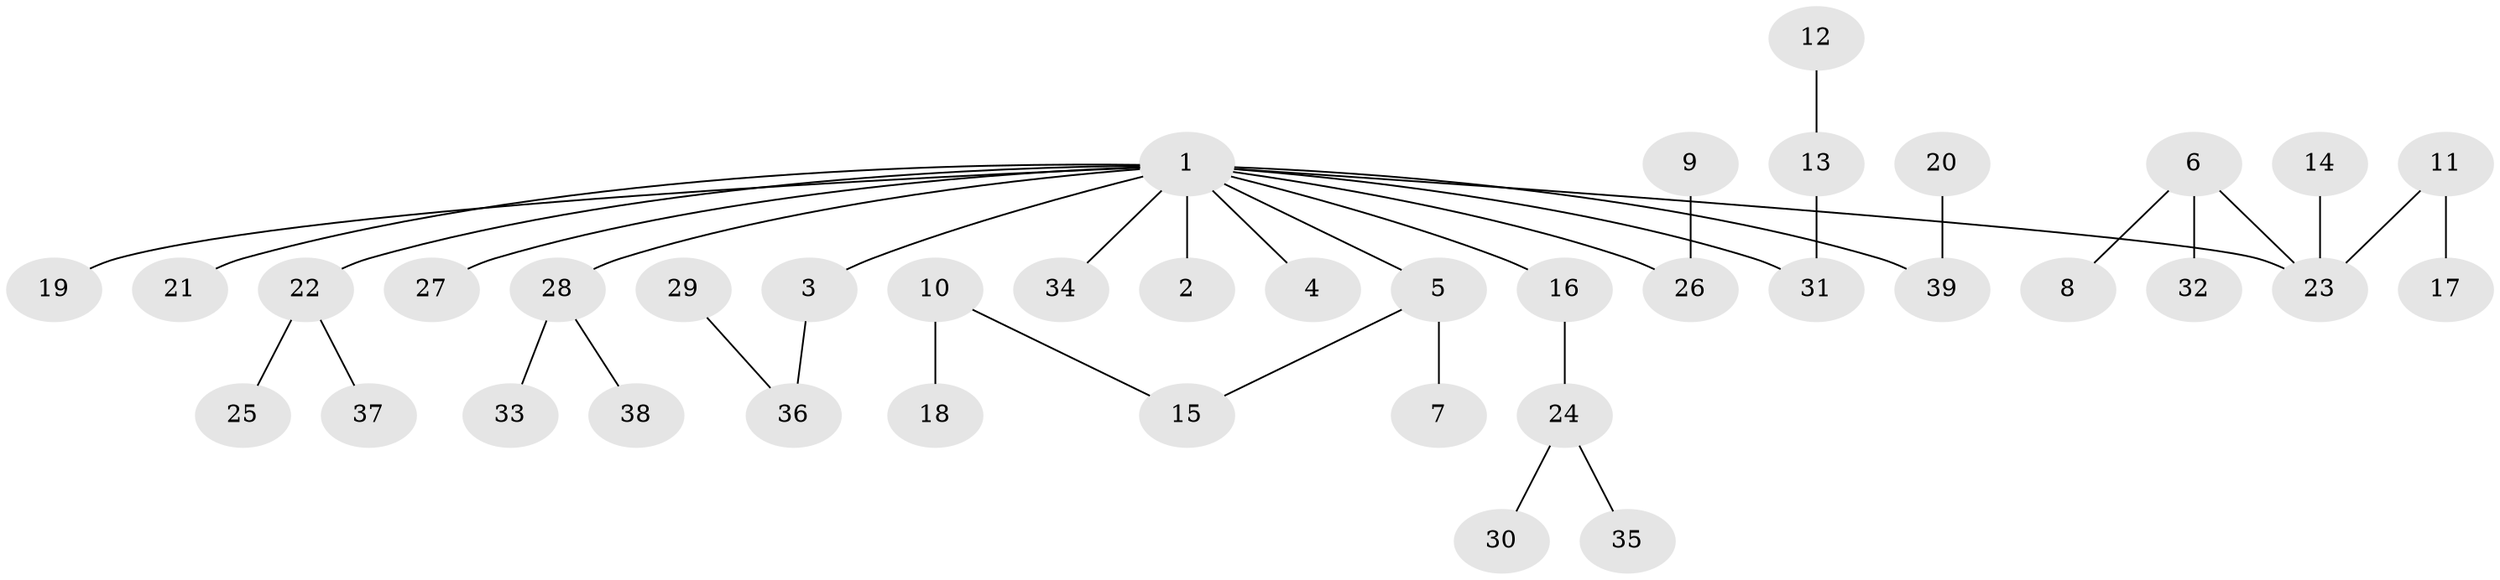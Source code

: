 // original degree distribution, {12: 0.01282051282051282, 4: 0.038461538461538464, 3: 0.19230769230769232, 1: 0.46153846153846156, 2: 0.28205128205128205, 5: 0.01282051282051282}
// Generated by graph-tools (version 1.1) at 2025/26/03/09/25 03:26:24]
// undirected, 39 vertices, 38 edges
graph export_dot {
graph [start="1"]
  node [color=gray90,style=filled];
  1;
  2;
  3;
  4;
  5;
  6;
  7;
  8;
  9;
  10;
  11;
  12;
  13;
  14;
  15;
  16;
  17;
  18;
  19;
  20;
  21;
  22;
  23;
  24;
  25;
  26;
  27;
  28;
  29;
  30;
  31;
  32;
  33;
  34;
  35;
  36;
  37;
  38;
  39;
  1 -- 2 [weight=1.0];
  1 -- 3 [weight=1.0];
  1 -- 4 [weight=1.0];
  1 -- 5 [weight=1.0];
  1 -- 16 [weight=1.0];
  1 -- 19 [weight=1.0];
  1 -- 21 [weight=1.0];
  1 -- 22 [weight=1.0];
  1 -- 23 [weight=1.0];
  1 -- 26 [weight=1.0];
  1 -- 27 [weight=1.0];
  1 -- 28 [weight=1.0];
  1 -- 31 [weight=1.0];
  1 -- 34 [weight=1.0];
  1 -- 39 [weight=1.0];
  3 -- 36 [weight=1.0];
  5 -- 7 [weight=1.0];
  5 -- 15 [weight=1.0];
  6 -- 8 [weight=1.0];
  6 -- 23 [weight=1.0];
  6 -- 32 [weight=1.0];
  9 -- 26 [weight=1.0];
  10 -- 15 [weight=1.0];
  10 -- 18 [weight=1.0];
  11 -- 17 [weight=1.0];
  11 -- 23 [weight=1.0];
  12 -- 13 [weight=1.0];
  13 -- 31 [weight=1.0];
  14 -- 23 [weight=1.0];
  16 -- 24 [weight=1.0];
  20 -- 39 [weight=1.0];
  22 -- 25 [weight=1.0];
  22 -- 37 [weight=1.0];
  24 -- 30 [weight=1.0];
  24 -- 35 [weight=1.0];
  28 -- 33 [weight=1.0];
  28 -- 38 [weight=1.0];
  29 -- 36 [weight=1.0];
}
